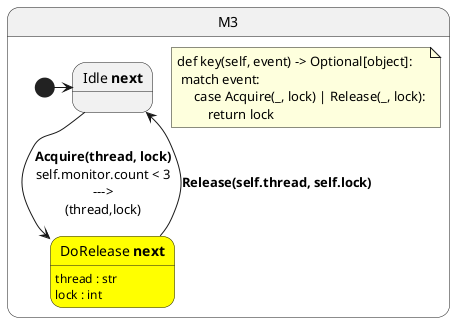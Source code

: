 @startuml
state M3{
  note as KEYNOTE
   def key(self, event) -> Optional[object]:
    match event:
        case Acquire(_, lock) | Release(_, lock):
            return lock
  end note
  [*] -> Idle
  state "Idle **next**" as Idle
  state "DoRelease **next**" as DoRelease #yellow : thread : str\nlock : int
  Idle --> DoRelease : **Acquire(thread, lock)**\nself.monitor.count < 3\n--->\n(thread,lock)
  DoRelease --> Idle : **Release(self.thread, self.lock)**
}
@enduml